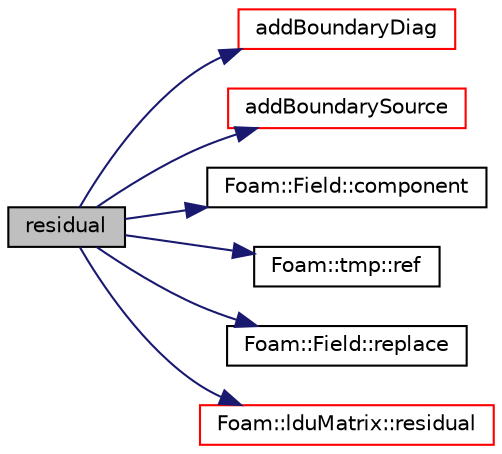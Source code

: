 digraph "residual"
{
  bgcolor="transparent";
  edge [fontname="Helvetica",fontsize="10",labelfontname="Helvetica",labelfontsize="10"];
  node [fontname="Helvetica",fontsize="10",shape=record];
  rankdir="LR";
  Node4486 [label="residual",height=0.2,width=0.4,color="black", fillcolor="grey75", style="filled", fontcolor="black"];
  Node4486 -> Node4487 [color="midnightblue",fontsize="10",style="solid",fontname="Helvetica"];
  Node4487 [label="addBoundaryDiag",height=0.2,width=0.4,color="red",URL="$a23173.html#abbfa50213d88d51b0da943c15f7c70b7"];
  Node4486 -> Node4490 [color="midnightblue",fontsize="10",style="solid",fontname="Helvetica"];
  Node4490 [label="addBoundarySource",height=0.2,width=0.4,color="red",URL="$a23173.html#a8c23a6a80a98b5d14c02c08e38989bc2"];
  Node4486 -> Node4831 [color="midnightblue",fontsize="10",style="solid",fontname="Helvetica"];
  Node4831 [label="Foam::Field::component",height=0.2,width=0.4,color="black",URL="$a27573.html#aef03a3d86f5e52bd0f5fd130cb44a20e",tooltip="Return a component field of the field. "];
  Node4486 -> Node4739 [color="midnightblue",fontsize="10",style="solid",fontname="Helvetica"];
  Node4739 [label="Foam::tmp::ref",height=0.2,width=0.4,color="black",URL="$a27077.html#aeaf81e641282874cef07f5b808efc83b",tooltip="Return non-const reference or generate a fatal error. "];
  Node4486 -> Node4832 [color="midnightblue",fontsize="10",style="solid",fontname="Helvetica"];
  Node4832 [label="Foam::Field::replace",height=0.2,width=0.4,color="black",URL="$a27573.html#a815e9bf6122726b1d13b4baf30bbad04",tooltip="Replace a component field of the field. "];
  Node4486 -> Node4833 [color="midnightblue",fontsize="10",style="solid",fontname="Helvetica"];
  Node4833 [label="Foam::lduMatrix::residual",height=0.2,width=0.4,color="red",URL="$a27929.html#a0d945b22e88eed13c032943a09bb63ea"];
}
